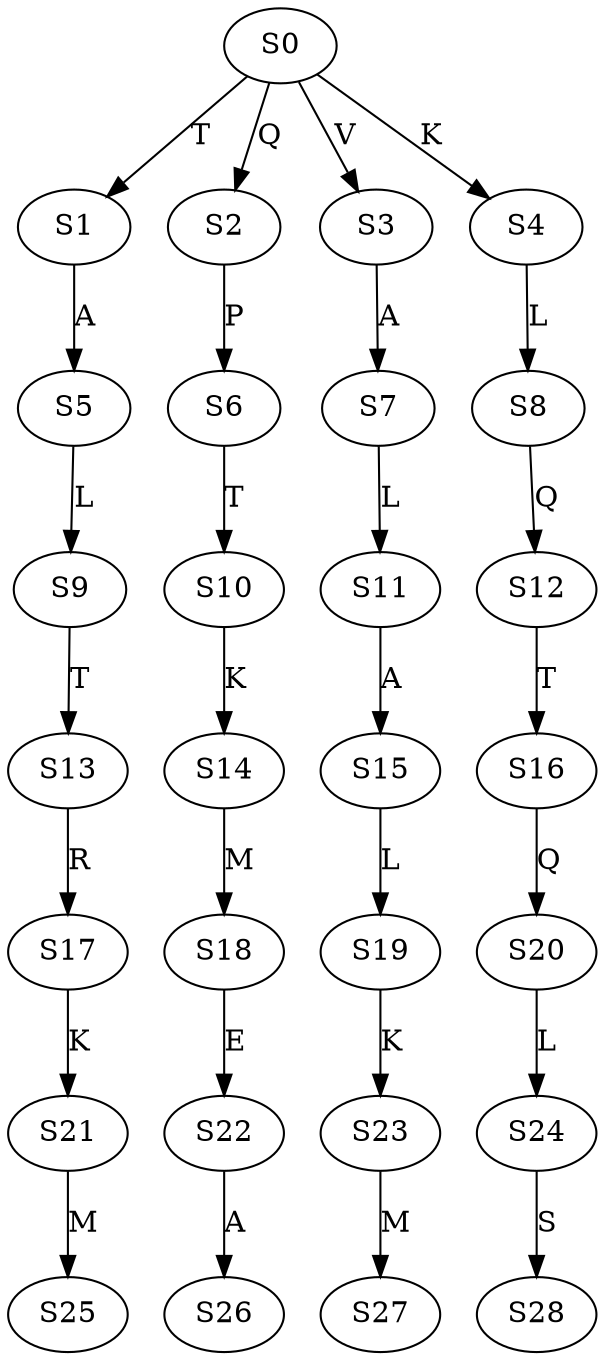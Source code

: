 strict digraph  {
	S0 -> S1 [ label = T ];
	S0 -> S2 [ label = Q ];
	S0 -> S3 [ label = V ];
	S0 -> S4 [ label = K ];
	S1 -> S5 [ label = A ];
	S2 -> S6 [ label = P ];
	S3 -> S7 [ label = A ];
	S4 -> S8 [ label = L ];
	S5 -> S9 [ label = L ];
	S6 -> S10 [ label = T ];
	S7 -> S11 [ label = L ];
	S8 -> S12 [ label = Q ];
	S9 -> S13 [ label = T ];
	S10 -> S14 [ label = K ];
	S11 -> S15 [ label = A ];
	S12 -> S16 [ label = T ];
	S13 -> S17 [ label = R ];
	S14 -> S18 [ label = M ];
	S15 -> S19 [ label = L ];
	S16 -> S20 [ label = Q ];
	S17 -> S21 [ label = K ];
	S18 -> S22 [ label = E ];
	S19 -> S23 [ label = K ];
	S20 -> S24 [ label = L ];
	S21 -> S25 [ label = M ];
	S22 -> S26 [ label = A ];
	S23 -> S27 [ label = M ];
	S24 -> S28 [ label = S ];
}
